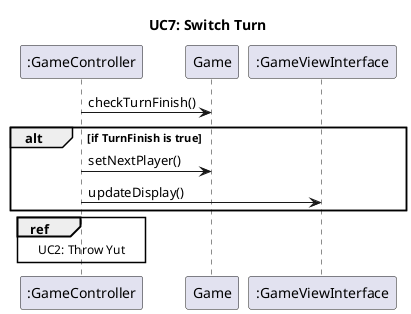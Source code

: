 @startuml
title UC7: Switch Turn


participant ":GameController" as GameController
participant "Game" as Game
participant ":GameViewInterface" as View


GameController -> Game : checkTurnFinish()

alt if TurnFinish is true
	GameController -> Game : setNextPlayer()
	GameController -> View : updateDisplay()
end
ref over GameController
    UC2: Throw Yut
end ref


@enduml
